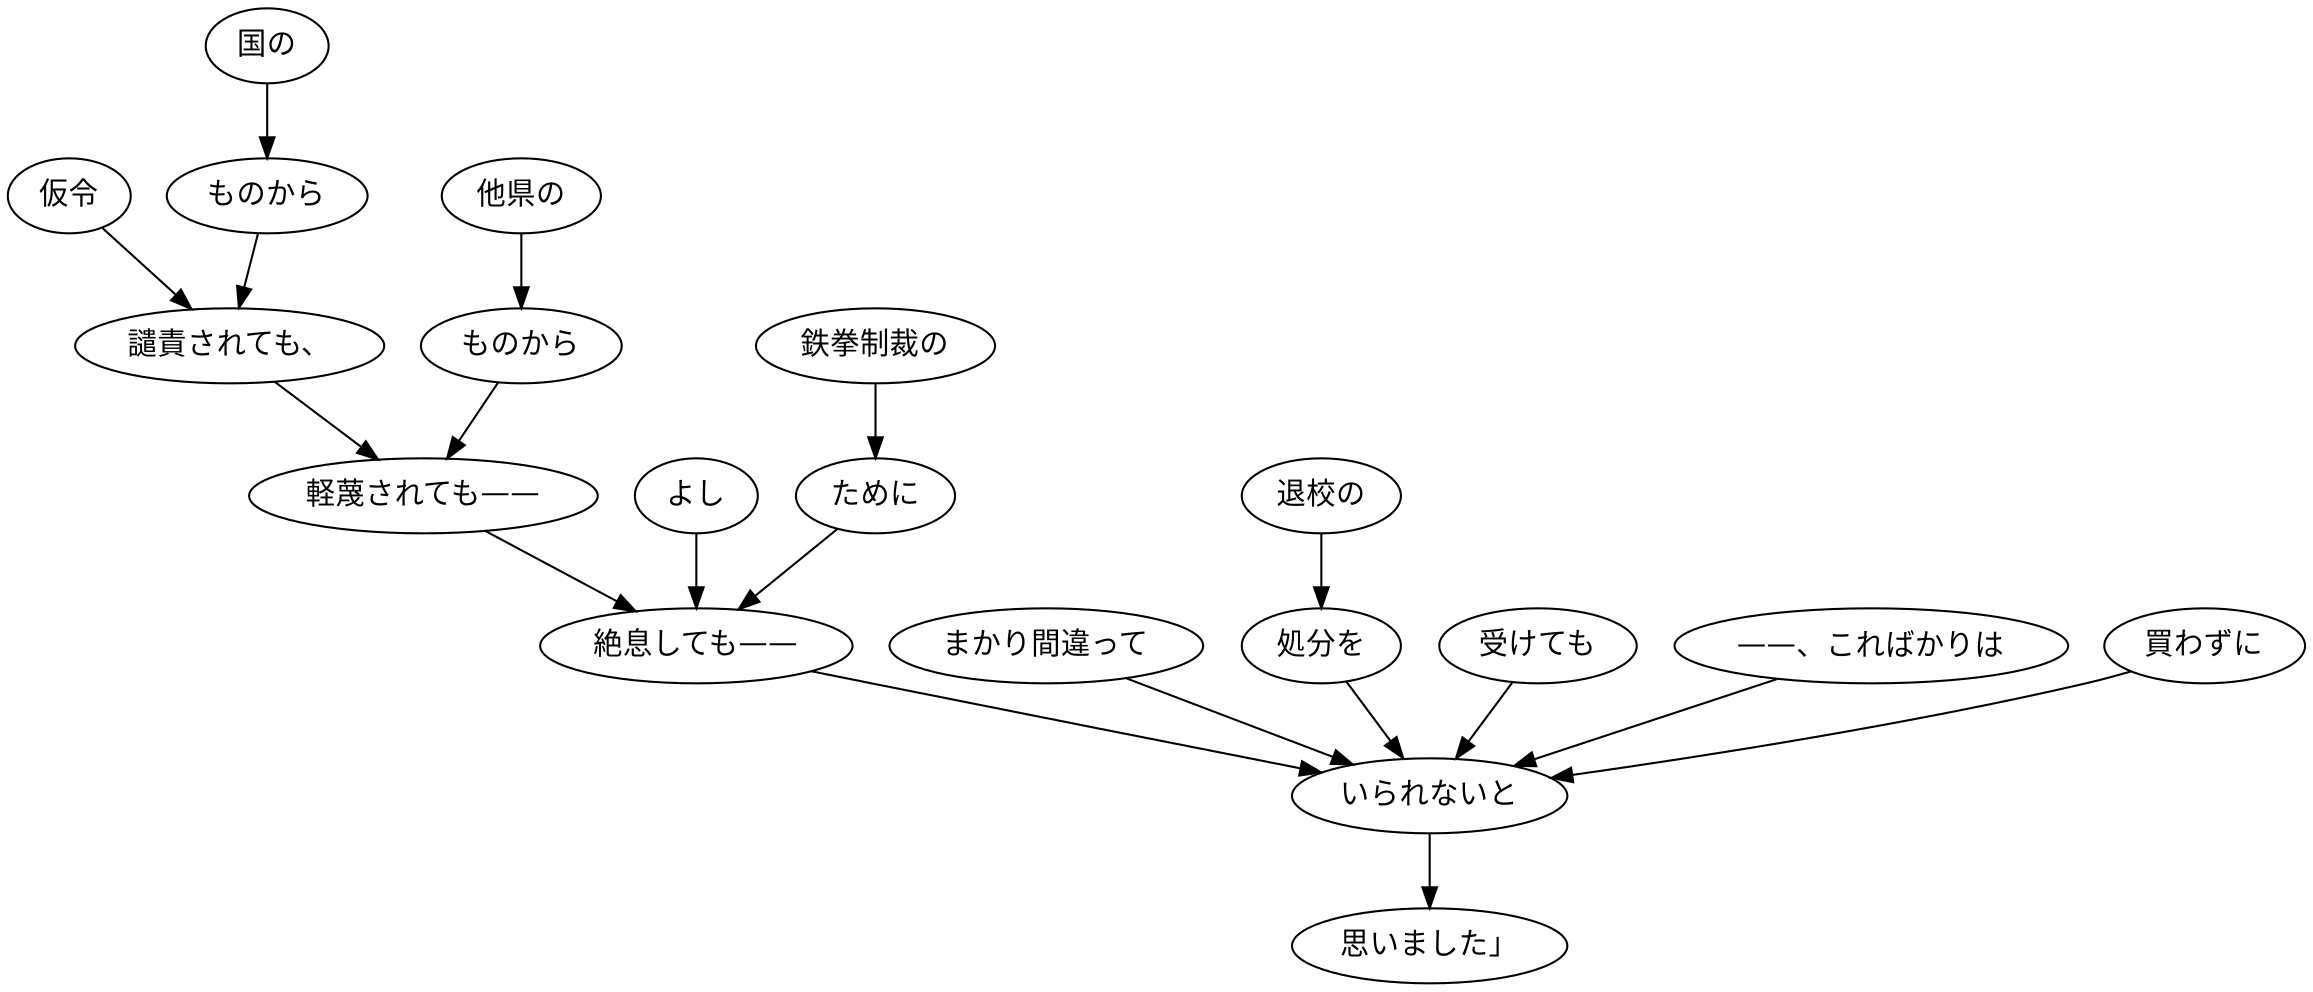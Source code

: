 digraph graph7930 {
	node0 [label="仮令"];
	node1 [label="国の"];
	node2 [label="ものから"];
	node3 [label="譴責されても、"];
	node4 [label="他県の"];
	node5 [label="ものから"];
	node6 [label="軽蔑されても——"];
	node7 [label="よし"];
	node8 [label="鉄拳制裁の"];
	node9 [label="ために"];
	node10 [label="絶息しても——"];
	node11 [label="まかり間違って"];
	node12 [label="退校の"];
	node13 [label="処分を"];
	node14 [label="受けても"];
	node15 [label="——、こればかりは"];
	node16 [label="買わずに"];
	node17 [label="いられないと"];
	node18 [label="思いました」"];
	node0 -> node3;
	node1 -> node2;
	node2 -> node3;
	node3 -> node6;
	node4 -> node5;
	node5 -> node6;
	node6 -> node10;
	node7 -> node10;
	node8 -> node9;
	node9 -> node10;
	node10 -> node17;
	node11 -> node17;
	node12 -> node13;
	node13 -> node17;
	node14 -> node17;
	node15 -> node17;
	node16 -> node17;
	node17 -> node18;
}

